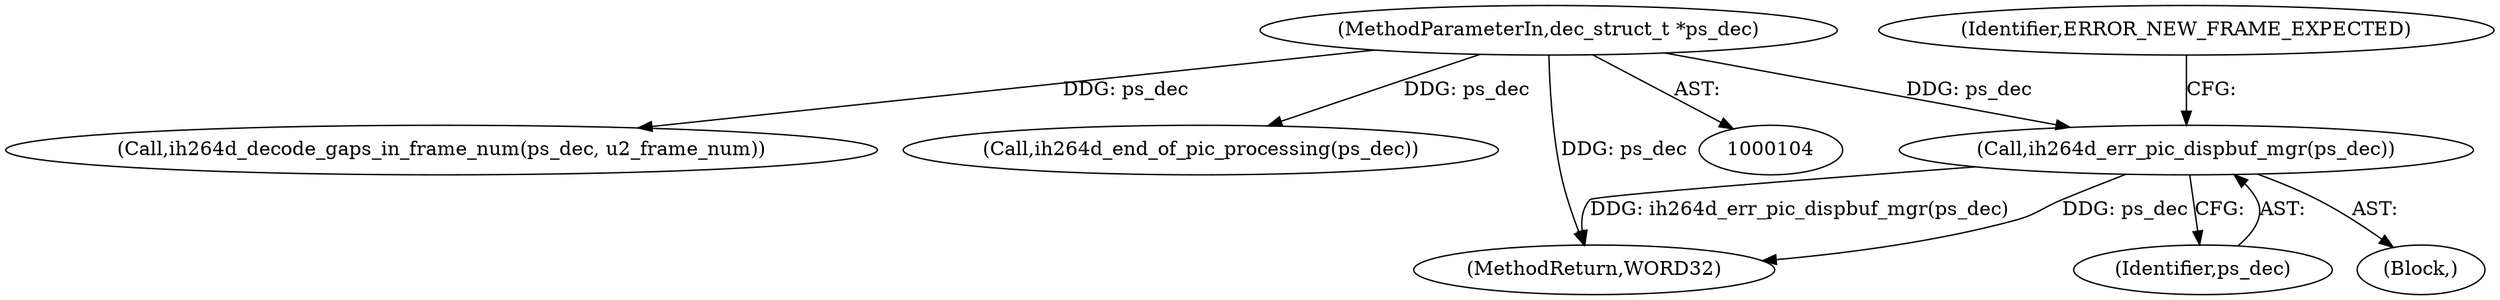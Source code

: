 digraph "0_Android_494561291a503840f385fbcd11d9bc5f4dc502b8_1@pointer" {
"1000140" [label="(Call,ih264d_err_pic_dispbuf_mgr(ps_dec))"];
"1000105" [label="(MethodParameterIn,dec_struct_t *ps_dec)"];
"1000105" [label="(MethodParameterIn,dec_struct_t *ps_dec)"];
"1000214" [label="(Call,ih264d_decode_gaps_in_frame_num(ps_dec, u2_frame_num))"];
"1000151" [label="(Call,ih264d_end_of_pic_processing(ps_dec))"];
"1000306" [label="(MethodReturn,WORD32)"];
"1000140" [label="(Call,ih264d_err_pic_dispbuf_mgr(ps_dec))"];
"1000141" [label="(Identifier,ps_dec)"];
"1000139" [label="(Block,)"];
"1000143" [label="(Identifier,ERROR_NEW_FRAME_EXPECTED)"];
"1000140" -> "1000139"  [label="AST: "];
"1000140" -> "1000141"  [label="CFG: "];
"1000141" -> "1000140"  [label="AST: "];
"1000143" -> "1000140"  [label="CFG: "];
"1000140" -> "1000306"  [label="DDG: ps_dec"];
"1000140" -> "1000306"  [label="DDG: ih264d_err_pic_dispbuf_mgr(ps_dec)"];
"1000105" -> "1000140"  [label="DDG: ps_dec"];
"1000105" -> "1000104"  [label="AST: "];
"1000105" -> "1000306"  [label="DDG: ps_dec"];
"1000105" -> "1000151"  [label="DDG: ps_dec"];
"1000105" -> "1000214"  [label="DDG: ps_dec"];
}
